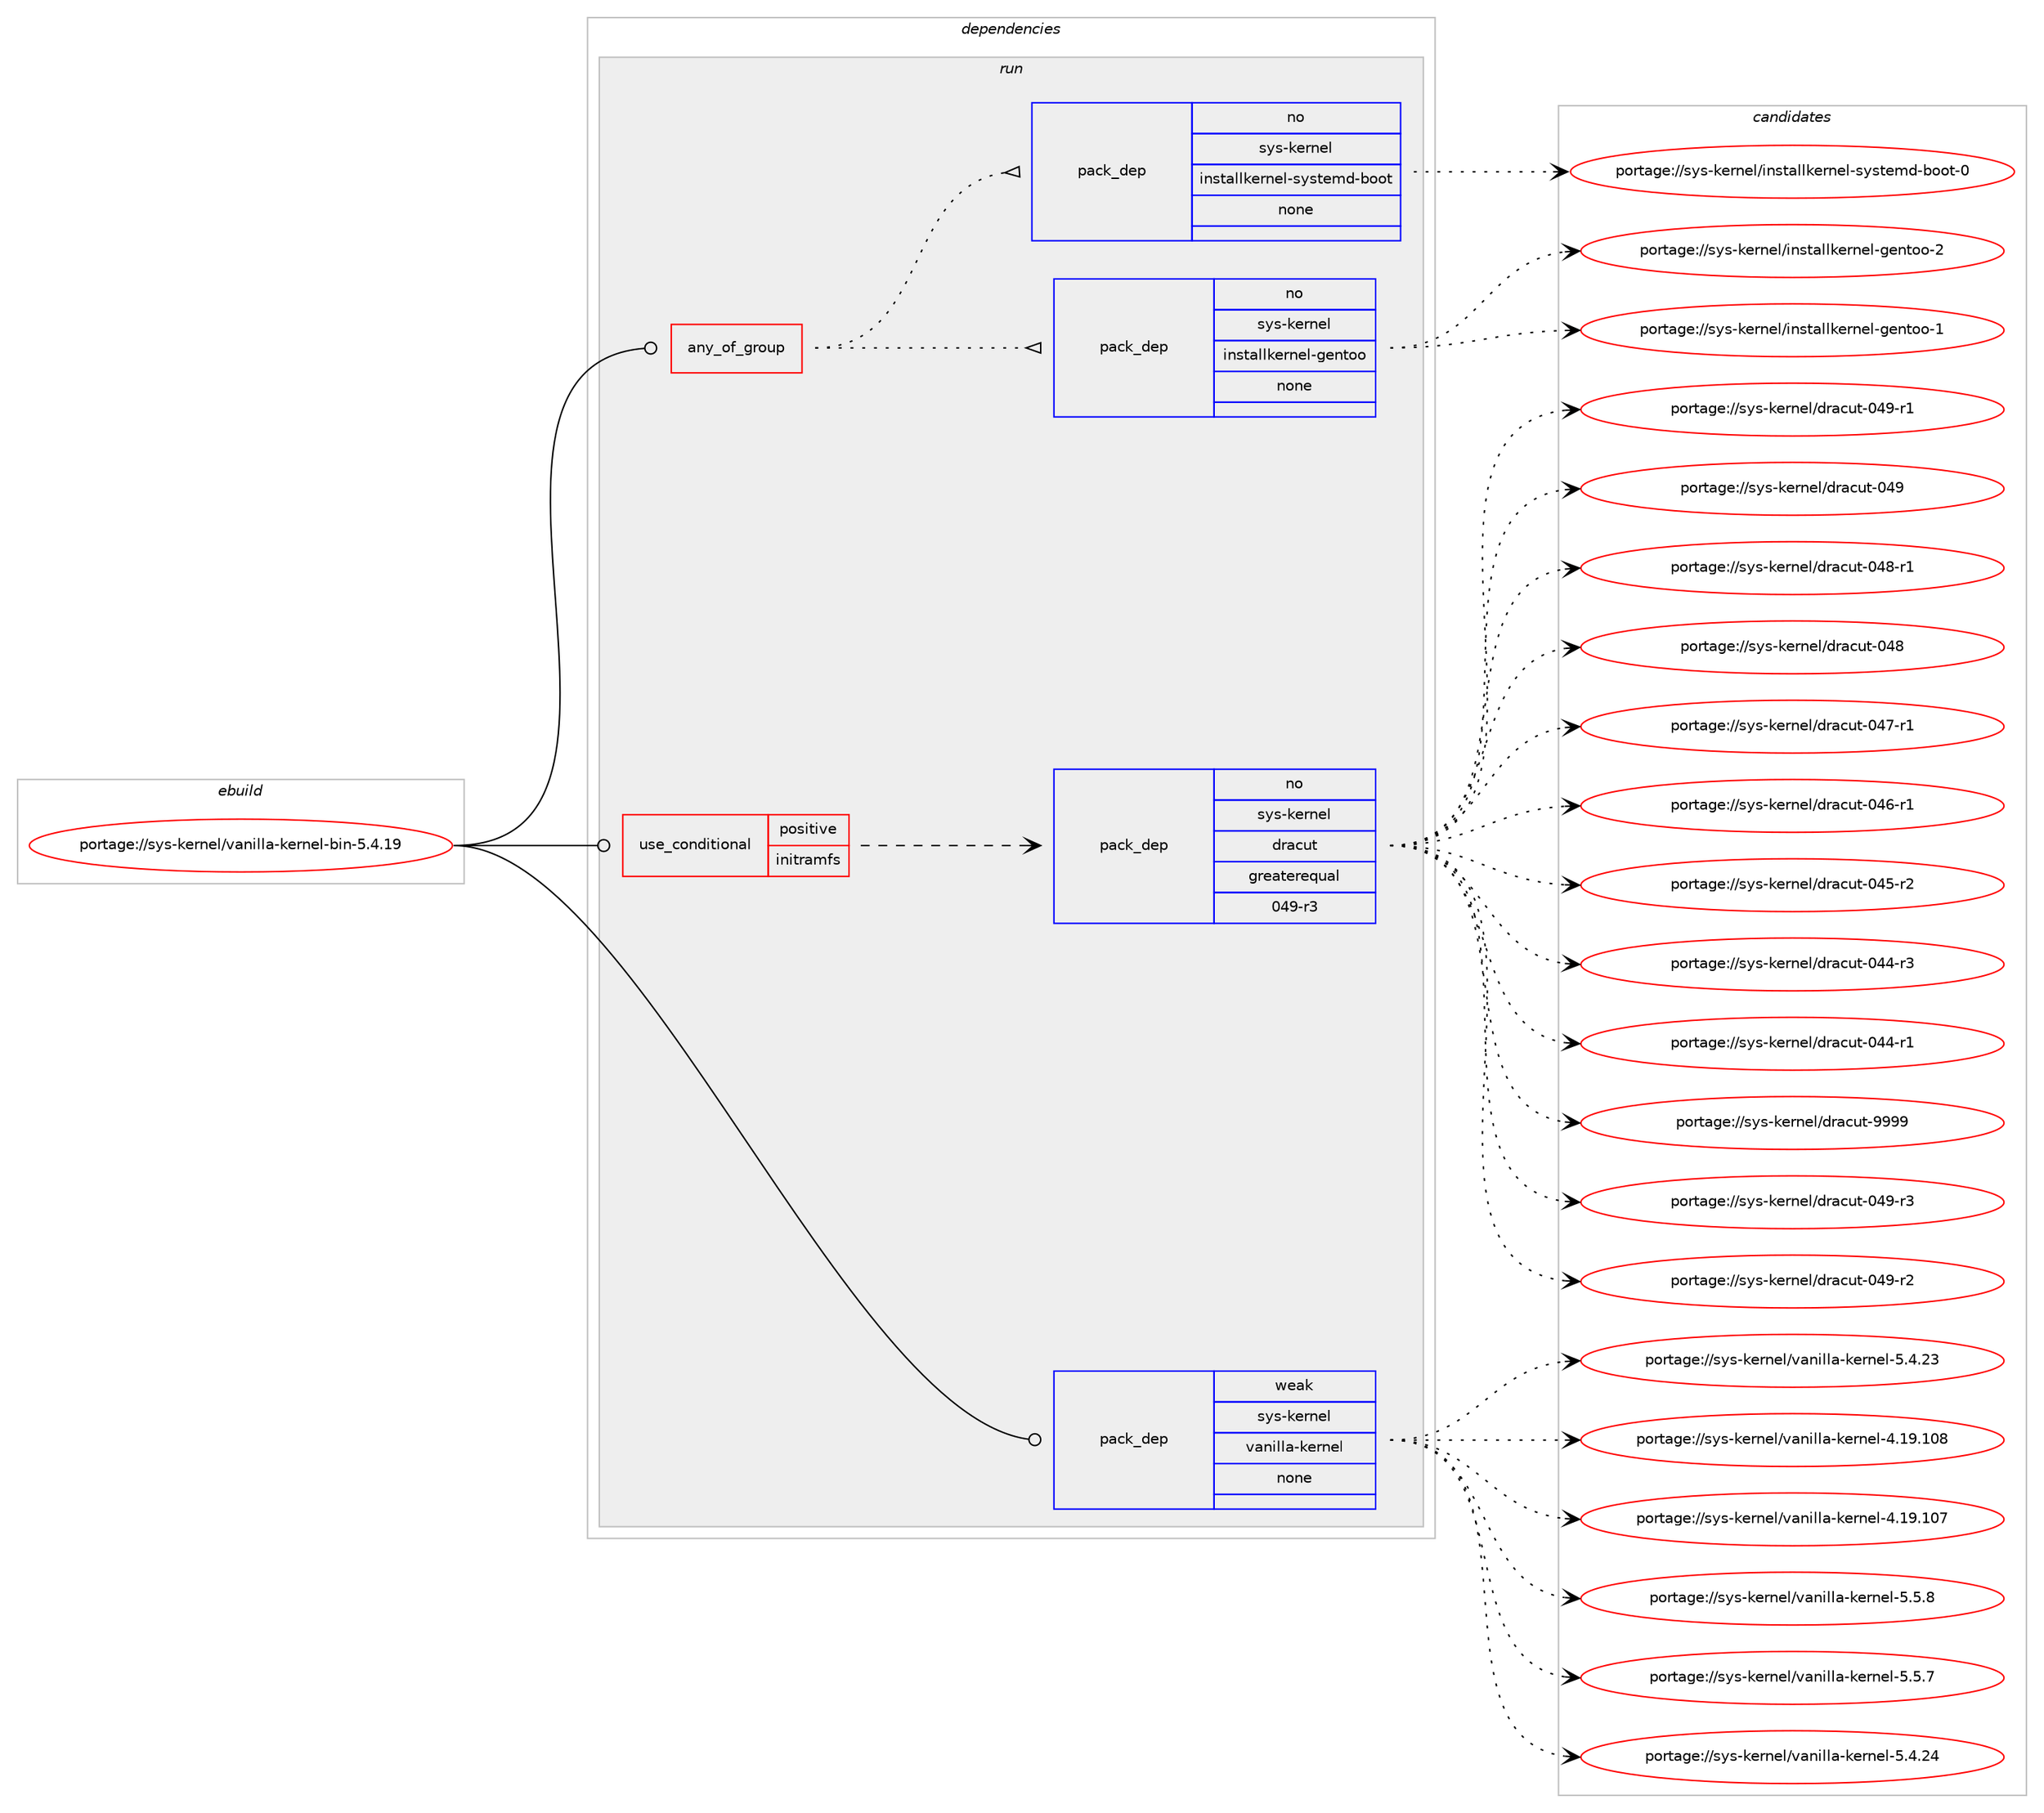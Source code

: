 digraph prolog {

# *************
# Graph options
# *************

newrank=true;
concentrate=true;
compound=true;
graph [rankdir=LR,fontname=Helvetica,fontsize=10,ranksep=1.5];#, ranksep=2.5, nodesep=0.2];
edge  [arrowhead=vee];
node  [fontname=Helvetica,fontsize=10];

# **********
# The ebuild
# **********

subgraph cluster_leftcol {
color=gray;
rank=same;
label=<<i>ebuild</i>>;
id [label="portage://sys-kernel/vanilla-kernel-bin-5.4.19", color=red, width=4, href="../sys-kernel/vanilla-kernel-bin-5.4.19.svg"];
}

# ****************
# The dependencies
# ****************

subgraph cluster_midcol {
color=gray;
label=<<i>dependencies</i>>;
subgraph cluster_compile {
fillcolor="#eeeeee";
style=filled;
label=<<i>compile</i>>;
}
subgraph cluster_compileandrun {
fillcolor="#eeeeee";
style=filled;
label=<<i>compile and run</i>>;
}
subgraph cluster_run {
fillcolor="#eeeeee";
style=filled;
label=<<i>run</i>>;
subgraph any608 {
dependency22997 [label=<<TABLE BORDER="0" CELLBORDER="1" CELLSPACING="0" CELLPADDING="4"><TR><TD CELLPADDING="10">any_of_group</TD></TR></TABLE>>, shape=none, color=red];subgraph pack18844 {
dependency22998 [label=<<TABLE BORDER="0" CELLBORDER="1" CELLSPACING="0" CELLPADDING="4" WIDTH="220"><TR><TD ROWSPAN="6" CELLPADDING="30">pack_dep</TD></TR><TR><TD WIDTH="110">no</TD></TR><TR><TD>sys-kernel</TD></TR><TR><TD>installkernel-gentoo</TD></TR><TR><TD>none</TD></TR><TR><TD></TD></TR></TABLE>>, shape=none, color=blue];
}
dependency22997:e -> dependency22998:w [weight=20,style="dotted",arrowhead="oinv"];
subgraph pack18845 {
dependency22999 [label=<<TABLE BORDER="0" CELLBORDER="1" CELLSPACING="0" CELLPADDING="4" WIDTH="220"><TR><TD ROWSPAN="6" CELLPADDING="30">pack_dep</TD></TR><TR><TD WIDTH="110">no</TD></TR><TR><TD>sys-kernel</TD></TR><TR><TD>installkernel-systemd-boot</TD></TR><TR><TD>none</TD></TR><TR><TD></TD></TR></TABLE>>, shape=none, color=blue];
}
dependency22997:e -> dependency22999:w [weight=20,style="dotted",arrowhead="oinv"];
}
id:e -> dependency22997:w [weight=20,style="solid",arrowhead="odot"];
subgraph cond3543 {
dependency23000 [label=<<TABLE BORDER="0" CELLBORDER="1" CELLSPACING="0" CELLPADDING="4"><TR><TD ROWSPAN="3" CELLPADDING="10">use_conditional</TD></TR><TR><TD>positive</TD></TR><TR><TD>initramfs</TD></TR></TABLE>>, shape=none, color=red];
subgraph pack18846 {
dependency23001 [label=<<TABLE BORDER="0" CELLBORDER="1" CELLSPACING="0" CELLPADDING="4" WIDTH="220"><TR><TD ROWSPAN="6" CELLPADDING="30">pack_dep</TD></TR><TR><TD WIDTH="110">no</TD></TR><TR><TD>sys-kernel</TD></TR><TR><TD>dracut</TD></TR><TR><TD>greaterequal</TD></TR><TR><TD>049-r3</TD></TR></TABLE>>, shape=none, color=blue];
}
dependency23000:e -> dependency23001:w [weight=20,style="dashed",arrowhead="vee"];
}
id:e -> dependency23000:w [weight=20,style="solid",arrowhead="odot"];
subgraph pack18847 {
dependency23002 [label=<<TABLE BORDER="0" CELLBORDER="1" CELLSPACING="0" CELLPADDING="4" WIDTH="220"><TR><TD ROWSPAN="6" CELLPADDING="30">pack_dep</TD></TR><TR><TD WIDTH="110">weak</TD></TR><TR><TD>sys-kernel</TD></TR><TR><TD>vanilla-kernel</TD></TR><TR><TD>none</TD></TR><TR><TD></TD></TR></TABLE>>, shape=none, color=blue];
}
id:e -> dependency23002:w [weight=20,style="solid",arrowhead="odot"];
}
}

# **************
# The candidates
# **************

subgraph cluster_choices {
rank=same;
color=gray;
label=<<i>candidates</i>>;

subgraph choice18844 {
color=black;
nodesep=1;
choice115121115451071011141101011084710511011511697108108107101114110101108451031011101161111114550 [label="portage://sys-kernel/installkernel-gentoo-2", color=red, width=4,href="../sys-kernel/installkernel-gentoo-2.svg"];
choice115121115451071011141101011084710511011511697108108107101114110101108451031011101161111114549 [label="portage://sys-kernel/installkernel-gentoo-1", color=red, width=4,href="../sys-kernel/installkernel-gentoo-1.svg"];
dependency22998:e -> choice115121115451071011141101011084710511011511697108108107101114110101108451031011101161111114550:w [style=dotted,weight="100"];
dependency22998:e -> choice115121115451071011141101011084710511011511697108108107101114110101108451031011101161111114549:w [style=dotted,weight="100"];
}
subgraph choice18845 {
color=black;
nodesep=1;
choice1151211154510710111411010110847105110115116971081081071011141101011084511512111511610110910045981111111164548 [label="portage://sys-kernel/installkernel-systemd-boot-0", color=red, width=4,href="../sys-kernel/installkernel-systemd-boot-0.svg"];
dependency22999:e -> choice1151211154510710111411010110847105110115116971081081071011141101011084511512111511610110910045981111111164548:w [style=dotted,weight="100"];
}
subgraph choice18846 {
color=black;
nodesep=1;
choice115121115451071011141101011084710011497991171164557575757 [label="portage://sys-kernel/dracut-9999", color=red, width=4,href="../sys-kernel/dracut-9999.svg"];
choice11512111545107101114110101108471001149799117116454852574511451 [label="portage://sys-kernel/dracut-049-r3", color=red, width=4,href="../sys-kernel/dracut-049-r3.svg"];
choice11512111545107101114110101108471001149799117116454852574511450 [label="portage://sys-kernel/dracut-049-r2", color=red, width=4,href="../sys-kernel/dracut-049-r2.svg"];
choice11512111545107101114110101108471001149799117116454852574511449 [label="portage://sys-kernel/dracut-049-r1", color=red, width=4,href="../sys-kernel/dracut-049-r1.svg"];
choice1151211154510710111411010110847100114979911711645485257 [label="portage://sys-kernel/dracut-049", color=red, width=4,href="../sys-kernel/dracut-049.svg"];
choice11512111545107101114110101108471001149799117116454852564511449 [label="portage://sys-kernel/dracut-048-r1", color=red, width=4,href="../sys-kernel/dracut-048-r1.svg"];
choice1151211154510710111411010110847100114979911711645485256 [label="portage://sys-kernel/dracut-048", color=red, width=4,href="../sys-kernel/dracut-048.svg"];
choice11512111545107101114110101108471001149799117116454852554511449 [label="portage://sys-kernel/dracut-047-r1", color=red, width=4,href="../sys-kernel/dracut-047-r1.svg"];
choice11512111545107101114110101108471001149799117116454852544511449 [label="portage://sys-kernel/dracut-046-r1", color=red, width=4,href="../sys-kernel/dracut-046-r1.svg"];
choice11512111545107101114110101108471001149799117116454852534511450 [label="portage://sys-kernel/dracut-045-r2", color=red, width=4,href="../sys-kernel/dracut-045-r2.svg"];
choice11512111545107101114110101108471001149799117116454852524511451 [label="portage://sys-kernel/dracut-044-r3", color=red, width=4,href="../sys-kernel/dracut-044-r3.svg"];
choice11512111545107101114110101108471001149799117116454852524511449 [label="portage://sys-kernel/dracut-044-r1", color=red, width=4,href="../sys-kernel/dracut-044-r1.svg"];
dependency23001:e -> choice115121115451071011141101011084710011497991171164557575757:w [style=dotted,weight="100"];
dependency23001:e -> choice11512111545107101114110101108471001149799117116454852574511451:w [style=dotted,weight="100"];
dependency23001:e -> choice11512111545107101114110101108471001149799117116454852574511450:w [style=dotted,weight="100"];
dependency23001:e -> choice11512111545107101114110101108471001149799117116454852574511449:w [style=dotted,weight="100"];
dependency23001:e -> choice1151211154510710111411010110847100114979911711645485257:w [style=dotted,weight="100"];
dependency23001:e -> choice11512111545107101114110101108471001149799117116454852564511449:w [style=dotted,weight="100"];
dependency23001:e -> choice1151211154510710111411010110847100114979911711645485256:w [style=dotted,weight="100"];
dependency23001:e -> choice11512111545107101114110101108471001149799117116454852554511449:w [style=dotted,weight="100"];
dependency23001:e -> choice11512111545107101114110101108471001149799117116454852544511449:w [style=dotted,weight="100"];
dependency23001:e -> choice11512111545107101114110101108471001149799117116454852534511450:w [style=dotted,weight="100"];
dependency23001:e -> choice11512111545107101114110101108471001149799117116454852524511451:w [style=dotted,weight="100"];
dependency23001:e -> choice11512111545107101114110101108471001149799117116454852524511449:w [style=dotted,weight="100"];
}
subgraph choice18847 {
color=black;
nodesep=1;
choice1151211154510710111411010110847118971101051081089745107101114110101108455346534656 [label="portage://sys-kernel/vanilla-kernel-5.5.8", color=red, width=4,href="../sys-kernel/vanilla-kernel-5.5.8.svg"];
choice1151211154510710111411010110847118971101051081089745107101114110101108455346534655 [label="portage://sys-kernel/vanilla-kernel-5.5.7", color=red, width=4,href="../sys-kernel/vanilla-kernel-5.5.7.svg"];
choice115121115451071011141101011084711897110105108108974510710111411010110845534652465052 [label="portage://sys-kernel/vanilla-kernel-5.4.24", color=red, width=4,href="../sys-kernel/vanilla-kernel-5.4.24.svg"];
choice115121115451071011141101011084711897110105108108974510710111411010110845534652465051 [label="portage://sys-kernel/vanilla-kernel-5.4.23", color=red, width=4,href="../sys-kernel/vanilla-kernel-5.4.23.svg"];
choice1151211154510710111411010110847118971101051081089745107101114110101108455246495746494856 [label="portage://sys-kernel/vanilla-kernel-4.19.108", color=red, width=4,href="../sys-kernel/vanilla-kernel-4.19.108.svg"];
choice1151211154510710111411010110847118971101051081089745107101114110101108455246495746494855 [label="portage://sys-kernel/vanilla-kernel-4.19.107", color=red, width=4,href="../sys-kernel/vanilla-kernel-4.19.107.svg"];
dependency23002:e -> choice1151211154510710111411010110847118971101051081089745107101114110101108455346534656:w [style=dotted,weight="100"];
dependency23002:e -> choice1151211154510710111411010110847118971101051081089745107101114110101108455346534655:w [style=dotted,weight="100"];
dependency23002:e -> choice115121115451071011141101011084711897110105108108974510710111411010110845534652465052:w [style=dotted,weight="100"];
dependency23002:e -> choice115121115451071011141101011084711897110105108108974510710111411010110845534652465051:w [style=dotted,weight="100"];
dependency23002:e -> choice1151211154510710111411010110847118971101051081089745107101114110101108455246495746494856:w [style=dotted,weight="100"];
dependency23002:e -> choice1151211154510710111411010110847118971101051081089745107101114110101108455246495746494855:w [style=dotted,weight="100"];
}
}

}
